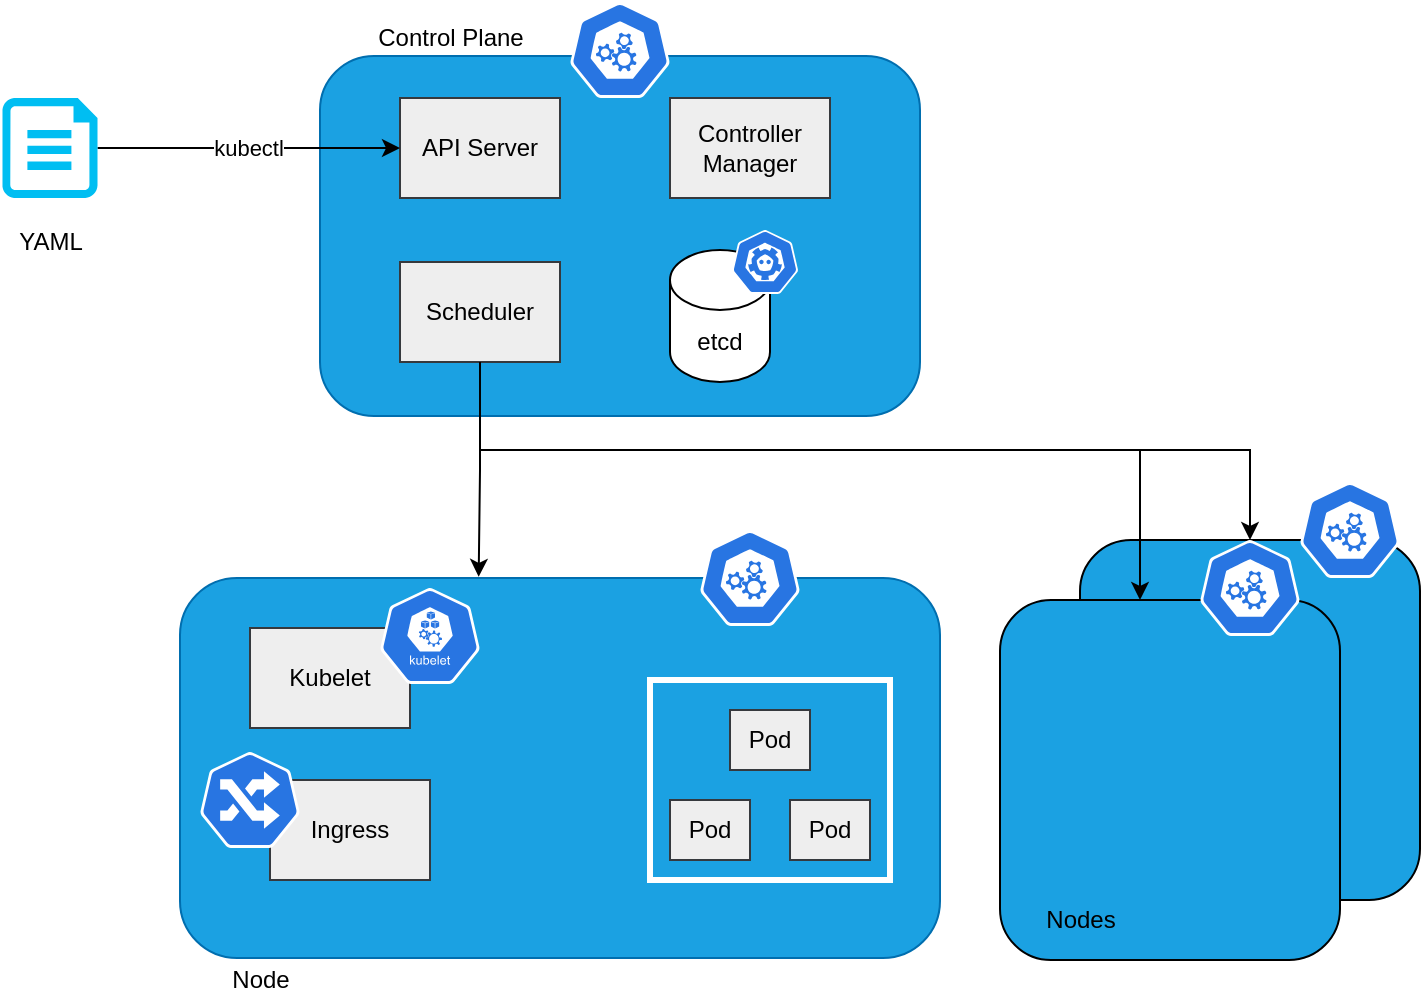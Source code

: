 <mxfile>
    <diagram id="qislrlPjuZULn6a2gx64" name="Page-1">
        <mxGraphModel dx="822" dy="614" grid="1" gridSize="10" guides="1" tooltips="1" connect="1" arrows="1" fold="1" page="1" pageScale="1" pageWidth="850" pageHeight="1100" math="0" shadow="0">
            <root>
                <mxCell id="0"/>
                <mxCell id="1" parent="0"/>
                <mxCell id="11" value="" style="rounded=1;whiteSpace=wrap;html=1;fillColor=#1ba1e2;strokeColor=#006EAF;fontColor=#ffffff;" parent="1" vertex="1">
                    <mxGeometry x="200" y="63" width="300" height="180" as="geometry"/>
                </mxCell>
                <mxCell id="12" value="Control Plane" style="text;html=1;resizable=0;autosize=1;align=center;verticalAlign=middle;points=[];fillColor=none;strokeColor=none;rounded=0;" parent="1" vertex="1">
                    <mxGeometry x="220" y="44" width="90" height="20" as="geometry"/>
                </mxCell>
                <mxCell id="13" value="API Server" style="rounded=0;whiteSpace=wrap;html=1;fillColor=#eeeeee;strokeColor=#36393d;fontColor=#000000;" parent="1" vertex="1">
                    <mxGeometry x="240" y="84" width="80" height="50" as="geometry"/>
                </mxCell>
                <mxCell id="16" value="etcd" style="shape=cylinder3;whiteSpace=wrap;html=1;boundedLbl=1;backgroundOutline=1;size=15;fillColor=#FFFFFF;fontColor=#000000;strokeColor=#000000;" parent="1" vertex="1">
                    <mxGeometry x="375" y="160" width="50" height="66" as="geometry"/>
                </mxCell>
                <mxCell id="18" value="Controller Manager" style="rounded=0;whiteSpace=wrap;html=1;fillColor=#eeeeee;strokeColor=#36393d;fontColor=#000000;" parent="1" vertex="1">
                    <mxGeometry x="375" y="84" width="80" height="50" as="geometry"/>
                </mxCell>
                <mxCell id="44" style="edgeStyle=orthogonalEdgeStyle;rounded=0;orthogonalLoop=1;jettySize=auto;html=1;fontColor=#000000;exitX=0.5;exitY=1;exitDx=0;exitDy=0;" parent="1" source="19" target="23" edge="1">
                    <mxGeometry relative="1" as="geometry">
                        <mxPoint x="340" y="220" as="sourcePoint"/>
                        <Array as="points">
                            <mxPoint x="280" y="260"/>
                            <mxPoint x="665" y="260"/>
                        </Array>
                    </mxGeometry>
                </mxCell>
                <mxCell id="46" style="edgeStyle=orthogonalEdgeStyle;rounded=0;orthogonalLoop=1;jettySize=auto;html=1;exitX=0.5;exitY=1;exitDx=0;exitDy=0;entryX=0.393;entryY=-0.003;entryDx=0;entryDy=0;fontColor=#000000;entryPerimeter=0;" parent="1" source="19" target="25" edge="1">
                    <mxGeometry relative="1" as="geometry">
                        <Array as="points"/>
                    </mxGeometry>
                </mxCell>
                <mxCell id="19" value="Scheduler" style="rounded=0;whiteSpace=wrap;html=1;fillColor=#eeeeee;strokeColor=#36393d;fontColor=#000000;" parent="1" vertex="1">
                    <mxGeometry x="240" y="166" width="80" height="50" as="geometry"/>
                </mxCell>
                <mxCell id="20" value="" style="html=1;dashed=0;whitespace=wrap;fillColor=#2875E2;strokeColor=#ffffff;points=[[0.005,0.63,0],[0.1,0.2,0],[0.9,0.2,0],[0.5,0,0],[0.995,0.63,0],[0.72,0.99,0],[0.5,1,0],[0.28,0.99,0]];shape=mxgraph.kubernetes.icon;prIcon=master;fontColor=#000000;" parent="1" vertex="1">
                    <mxGeometry x="325" y="36" width="50" height="48" as="geometry"/>
                </mxCell>
                <mxCell id="23" value="" style="rounded=1;whiteSpace=wrap;html=1;fillColor=#1ba1e2;fontColor=#ffffff;strokeColor=#000000;" parent="1" vertex="1">
                    <mxGeometry x="580" y="305" width="170" height="180" as="geometry"/>
                </mxCell>
                <mxCell id="24" value="" style="rounded=1;whiteSpace=wrap;html=1;fillColor=#1ba1e2;fontColor=#ffffff;strokeColor=#000000;" parent="1" vertex="1">
                    <mxGeometry x="540" y="335" width="170" height="180" as="geometry"/>
                </mxCell>
                <mxCell id="25" value="" style="rounded=1;whiteSpace=wrap;html=1;fillColor=#1ba1e2;strokeColor=#006EAF;fontColor=#ffffff;" parent="1" vertex="1">
                    <mxGeometry x="130" y="324" width="380" height="190" as="geometry"/>
                </mxCell>
                <mxCell id="27" value="Pod" style="rounded=0;whiteSpace=wrap;html=1;fillColor=#eeeeee;strokeColor=#36393d;fontColor=#000000;" parent="1" vertex="1">
                    <mxGeometry x="405" y="390" width="40" height="30" as="geometry"/>
                </mxCell>
                <mxCell id="28" value="Pod" style="rounded=0;whiteSpace=wrap;html=1;fillColor=#eeeeee;strokeColor=#36393d;fontColor=#000000;" parent="1" vertex="1">
                    <mxGeometry x="375" y="435" width="40" height="30" as="geometry"/>
                </mxCell>
                <mxCell id="29" value="Pod" style="rounded=0;whiteSpace=wrap;html=1;fillColor=#eeeeee;strokeColor=#36393d;fontColor=#000000;" parent="1" vertex="1">
                    <mxGeometry x="435" y="435" width="40" height="30" as="geometry"/>
                </mxCell>
                <mxCell id="30" value="" style="rounded=0;whiteSpace=wrap;html=1;fillColor=none;strokeWidth=3;strokeColor=#FFFFFF;" parent="1" vertex="1">
                    <mxGeometry x="365" y="375" width="120" height="100" as="geometry"/>
                </mxCell>
                <mxCell id="32" value="Kubelet" style="rounded=0;whiteSpace=wrap;html=1;fillColor=#eeeeee;strokeColor=#36393d;fontColor=#000000;" parent="1" vertex="1">
                    <mxGeometry x="165" y="349" width="80" height="50" as="geometry"/>
                </mxCell>
                <mxCell id="33" value="" style="html=1;dashed=0;whitespace=wrap;fillColor=#2875E2;strokeColor=#ffffff;points=[[0.005,0.63,0],[0.1,0.2,0],[0.9,0.2,0],[0.5,0,0],[0.995,0.63,0],[0.72,0.99,0],[0.5,1,0],[0.28,0.99,0]];shape=mxgraph.kubernetes.icon;prIcon=kubelet;fontColor=#000000;" parent="1" vertex="1">
                    <mxGeometry x="230" y="329" width="50" height="48" as="geometry"/>
                </mxCell>
                <mxCell id="35" value="Node" style="text;html=1;resizable=0;autosize=1;align=center;verticalAlign=middle;points=[];rounded=0;fontColor=#000000;" parent="1" vertex="1">
                    <mxGeometry x="150" y="515" width="40" height="20" as="geometry"/>
                </mxCell>
                <mxCell id="36" value="Nodes" style="text;html=1;resizable=0;autosize=1;align=center;verticalAlign=middle;points=[];fillColor=none;strokeColor=none;rounded=0;fontColor=#000000;" parent="1" vertex="1">
                    <mxGeometry x="555" y="485" width="50" height="20" as="geometry"/>
                </mxCell>
                <mxCell id="38" value="Ingress" style="rounded=0;whiteSpace=wrap;html=1;fillColor=#eeeeee;strokeColor=#36393d;fontColor=#000000;" parent="1" vertex="1">
                    <mxGeometry x="175" y="425" width="80" height="50" as="geometry"/>
                </mxCell>
                <mxCell id="37" value="" style="html=1;dashed=0;whitespace=wrap;fillColor=#2875E2;strokeColor=#ffffff;points=[[0.005,0.63,0],[0.1,0.2,0],[0.9,0.2,0],[0.5,0,0],[0.995,0.63,0],[0.72,0.99,0],[0.5,1,0],[0.28,0.99,0]];shape=mxgraph.kubernetes.icon;prIcon=ing;fontColor=#000000;" parent="1" vertex="1">
                    <mxGeometry x="140" y="411" width="50" height="48" as="geometry"/>
                </mxCell>
                <mxCell id="39" value="" style="html=1;dashed=0;whitespace=wrap;fillColor=#2875E2;strokeColor=#ffffff;points=[[0.005,0.63,0],[0.1,0.2,0],[0.9,0.2,0],[0.5,0,0],[0.995,0.63,0],[0.72,0.99,0],[0.5,1,0],[0.28,0.99,0]];shape=mxgraph.kubernetes.icon;prIcon=master;fontColor=#000000;" parent="1" vertex="1">
                    <mxGeometry x="390" y="300" width="50" height="48" as="geometry"/>
                </mxCell>
                <mxCell id="40" value="" style="html=1;dashed=0;whitespace=wrap;fillColor=#2875E2;strokeColor=#ffffff;points=[[0.005,0.63,0],[0.1,0.2,0],[0.9,0.2,0],[0.5,0,0],[0.995,0.63,0],[0.72,0.99,0],[0.5,1,0],[0.28,0.99,0]];shape=mxgraph.kubernetes.icon;prIcon=master;fontColor=#000000;" parent="1" vertex="1">
                    <mxGeometry x="640" y="305" width="50" height="48" as="geometry"/>
                </mxCell>
                <mxCell id="41" value="" style="html=1;dashed=0;whitespace=wrap;fillColor=#2875E2;strokeColor=#ffffff;points=[[0.005,0.63,0],[0.1,0.2,0],[0.9,0.2,0],[0.5,0,0],[0.995,0.63,0],[0.72,0.99,0],[0.5,1,0],[0.28,0.99,0]];shape=mxgraph.kubernetes.icon;prIcon=master;fontColor=#000000;" parent="1" vertex="1">
                    <mxGeometry x="690" y="276" width="50" height="48" as="geometry"/>
                </mxCell>
                <mxCell id="45" style="edgeStyle=orthogonalEdgeStyle;rounded=0;orthogonalLoop=1;jettySize=auto;html=1;exitX=0.5;exitY=1;exitDx=0;exitDy=0;fontColor=#000000;" parent="1" source="19" edge="1">
                    <mxGeometry relative="1" as="geometry">
                        <mxPoint x="610" y="335" as="targetPoint"/>
                        <Array as="points">
                            <mxPoint x="280" y="260"/>
                            <mxPoint x="610" y="260"/>
                        </Array>
                    </mxGeometry>
                </mxCell>
                <mxCell id="51" value="kubectl" style="edgeStyle=none;html=1;exitX=1;exitY=0.5;exitDx=0;exitDy=0;exitPerimeter=0;fontColor=#000000;entryX=0;entryY=0.5;entryDx=0;entryDy=0;" edge="1" parent="1" source="47" target="13">
                    <mxGeometry relative="1" as="geometry">
                        <mxPoint x="250" y="110" as="targetPoint"/>
                    </mxGeometry>
                </mxCell>
                <mxCell id="47" value="" style="verticalLabelPosition=bottom;html=1;verticalAlign=top;align=center;strokeColor=none;fillColor=#00BEF2;shape=mxgraph.azure.cloud_services_configuration_file;pointerEvents=1;fontColor=#000000;" vertex="1" parent="1">
                    <mxGeometry x="41.25" y="84" width="47.5" height="50" as="geometry"/>
                </mxCell>
                <mxCell id="50" value="YAML" style="text;html=1;resizable=0;autosize=1;align=center;verticalAlign=middle;points=[];rounded=0;fontColor=#000000;" vertex="1" parent="1">
                    <mxGeometry x="40" y="146" width="50" height="20" as="geometry"/>
                </mxCell>
                <mxCell id="52" value="" style="html=1;dashed=0;whitespace=wrap;fillColor=#2875E2;strokeColor=#ffffff;points=[[0.005,0.63,0],[0.1,0.2,0],[0.9,0.2,0],[0.5,0,0],[0.995,0.63,0],[0.72,0.99,0],[0.5,1,0],[0.28,0.99,0]];shape=mxgraph.kubernetes.icon;prIcon=etcd;fontColor=#000000;" vertex="1" parent="1">
                    <mxGeometry x="405" y="150" width="35" height="32" as="geometry"/>
                </mxCell>
            </root>
        </mxGraphModel>
    </diagram>
</mxfile>